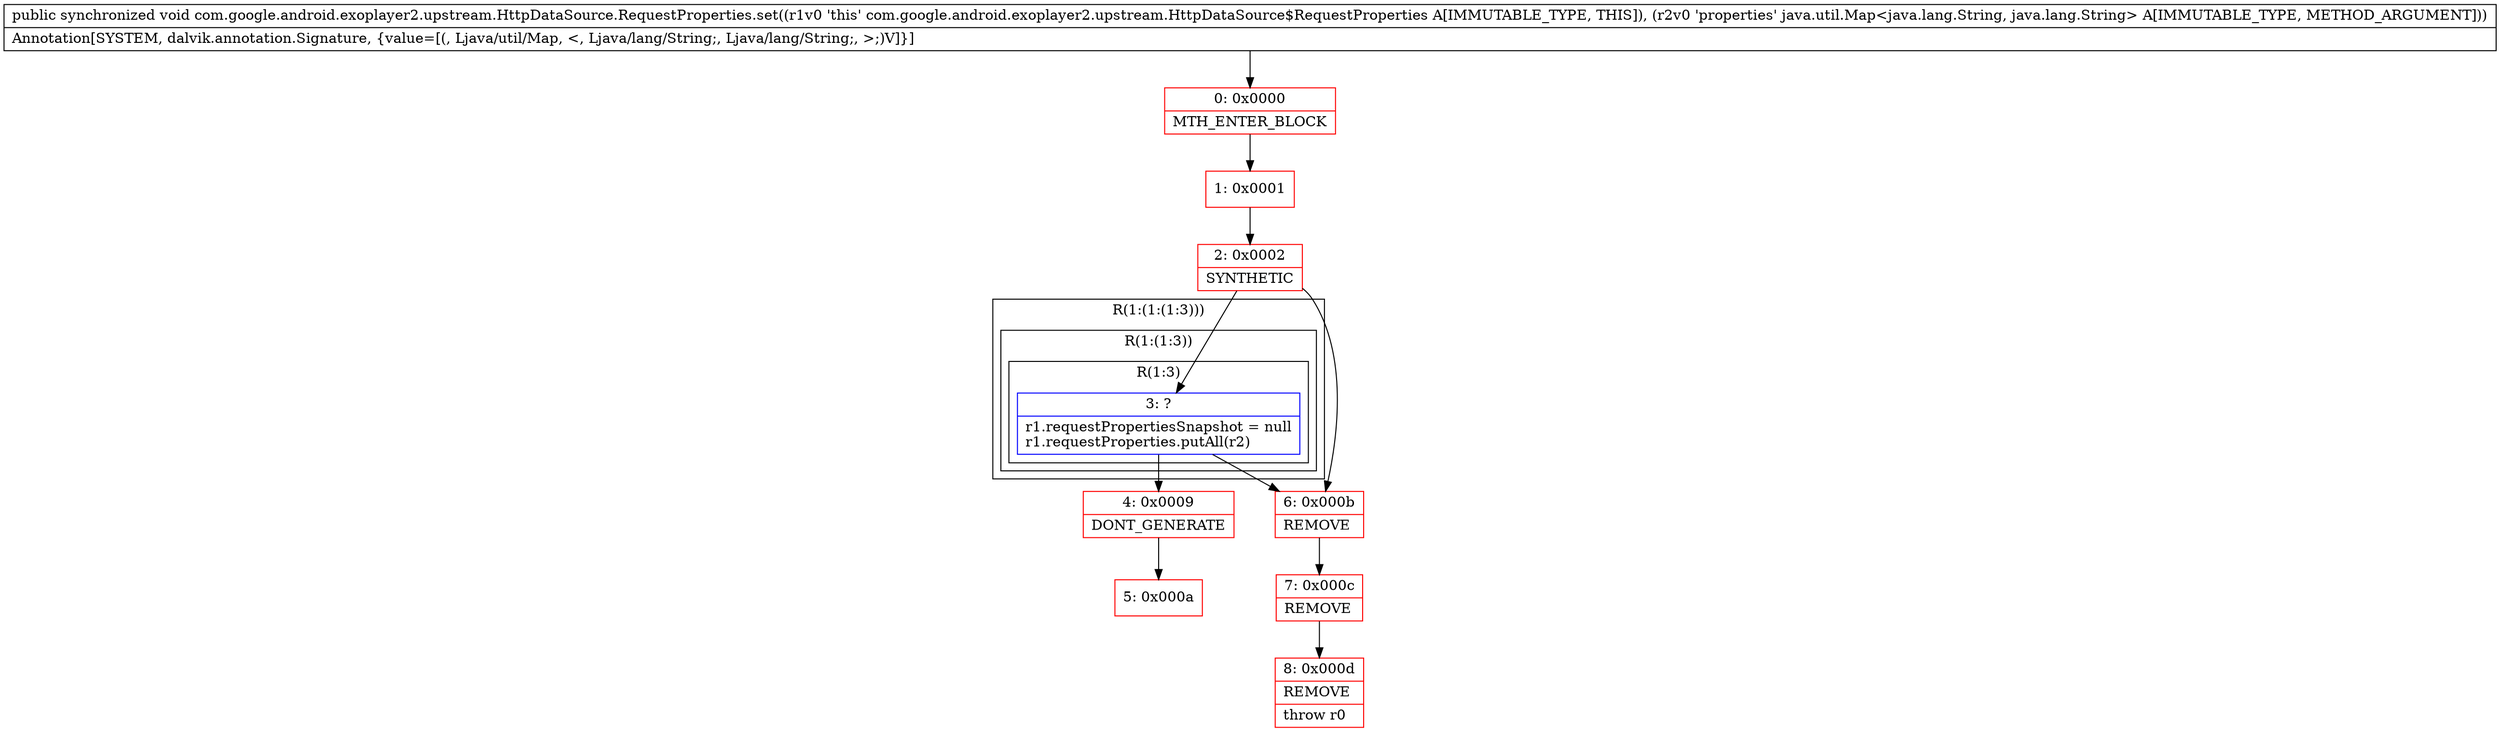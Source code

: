 digraph "CFG forcom.google.android.exoplayer2.upstream.HttpDataSource.RequestProperties.set(Ljava\/util\/Map;)V" {
subgraph cluster_Region_1585454824 {
label = "R(1:(1:(1:3)))";
node [shape=record,color=blue];
subgraph cluster_Region_356495543 {
label = "R(1:(1:3))";
node [shape=record,color=blue];
subgraph cluster_Region_136398623 {
label = "R(1:3)";
node [shape=record,color=blue];
Node_3 [shape=record,label="{3\:\ ?|r1.requestPropertiesSnapshot = null\lr1.requestProperties.putAll(r2)\l}"];
}
}
}
Node_0 [shape=record,color=red,label="{0\:\ 0x0000|MTH_ENTER_BLOCK\l}"];
Node_1 [shape=record,color=red,label="{1\:\ 0x0001}"];
Node_2 [shape=record,color=red,label="{2\:\ 0x0002|SYNTHETIC\l}"];
Node_4 [shape=record,color=red,label="{4\:\ 0x0009|DONT_GENERATE\l}"];
Node_5 [shape=record,color=red,label="{5\:\ 0x000a}"];
Node_6 [shape=record,color=red,label="{6\:\ 0x000b|REMOVE\l}"];
Node_7 [shape=record,color=red,label="{7\:\ 0x000c|REMOVE\l}"];
Node_8 [shape=record,color=red,label="{8\:\ 0x000d|REMOVE\l|throw r0\l}"];
MethodNode[shape=record,label="{public synchronized void com.google.android.exoplayer2.upstream.HttpDataSource.RequestProperties.set((r1v0 'this' com.google.android.exoplayer2.upstream.HttpDataSource$RequestProperties A[IMMUTABLE_TYPE, THIS]), (r2v0 'properties' java.util.Map\<java.lang.String, java.lang.String\> A[IMMUTABLE_TYPE, METHOD_ARGUMENT]))  | Annotation[SYSTEM, dalvik.annotation.Signature, \{value=[(, Ljava\/util\/Map, \<, Ljava\/lang\/String;, Ljava\/lang\/String;, \>;)V]\}]\l}"];
MethodNode -> Node_0;
Node_3 -> Node_4;
Node_3 -> Node_6;
Node_0 -> Node_1;
Node_1 -> Node_2;
Node_2 -> Node_3;
Node_2 -> Node_6;
Node_4 -> Node_5;
Node_6 -> Node_7;
Node_7 -> Node_8;
}


